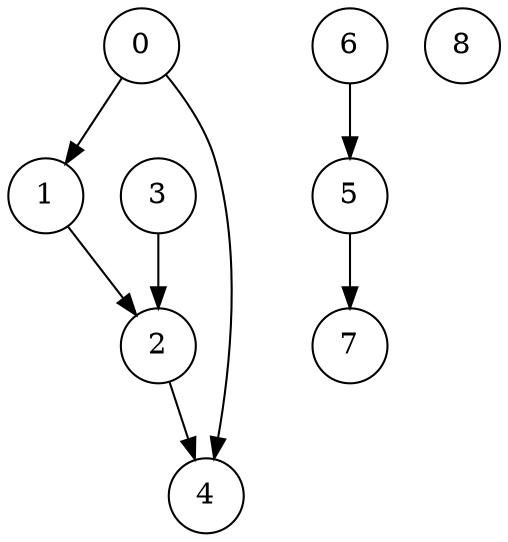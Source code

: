 /**
 * Compile commands (use "dot" for directed and "neato" for undirected graphs)
 *      neato -T svg code.dot -o diagram.svg
 *  
 *  Append timestamp in output file name:
 *      neato -T svg code.dot -o diagram_$(date +%s).svg
 * 
 * VSCode Extension: Graphviz Interactive Preview 
 * Link: https://marketplace.visualstudio.com/items?itemName=tintinweb.graphviz-interactive-preview
 */
digraph {
    // rankdir = LR;
    node [shape = circle; width = 0.5; height = 0.5; fixedsize = true;];
    
    subgraph {0; 1; 2; 3; 4;}    
    0 -> 1;
    0 -> 4;
    1 -> 2;
    2 -> 4;
    3 -> 2;

    subgraph { 5; 6; 7;}
    6 -> 5;
    5 -> 7;
    
    subgraph { 8;}

    
}